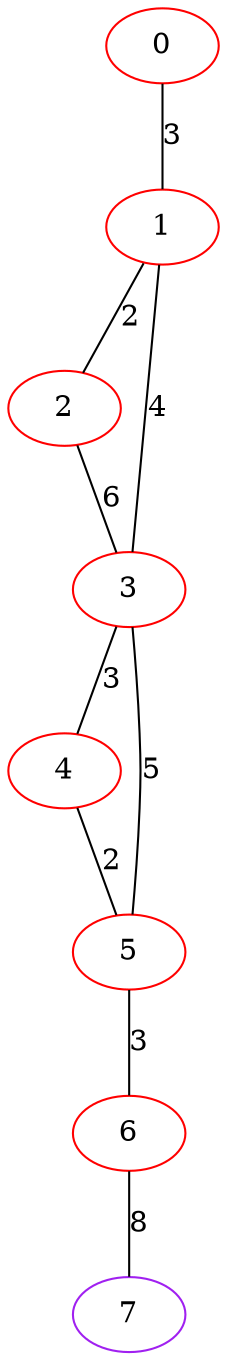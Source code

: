 graph "" {
0 [color=red, weight=1];
1 [color=red, weight=1];
2 [color=red, weight=1];
3 [color=red, weight=1];
4 [color=red, weight=1];
5 [color=red, weight=1];
6 [color=red, weight=1];
7 [color=purple, weight=4];
0 -- 1  [key=0, label=3];
1 -- 2  [key=0, label=2];
1 -- 3  [key=0, label=4];
2 -- 3  [key=0, label=6];
3 -- 4  [key=0, label=3];
3 -- 5  [key=0, label=5];
4 -- 5  [key=0, label=2];
5 -- 6  [key=0, label=3];
6 -- 7  [key=0, label=8];
}
